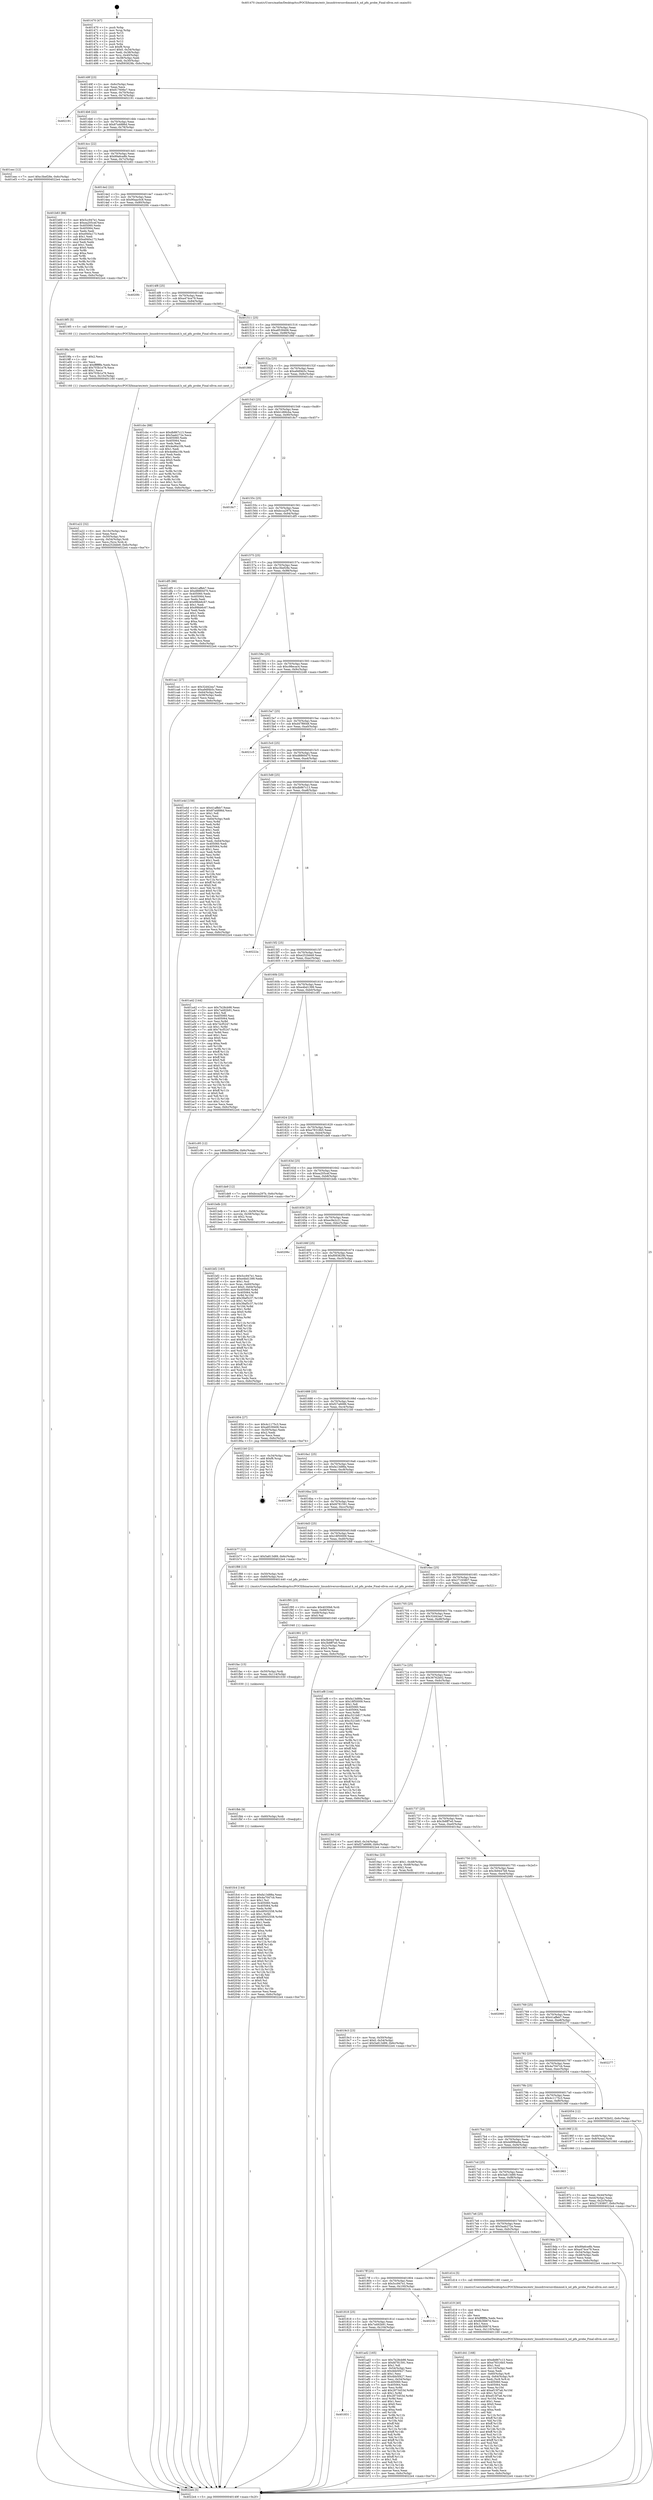 digraph "0x401470" {
  label = "0x401470 (/mnt/c/Users/mathe/Desktop/tcc/POCII/binaries/extr_linuxdriversnvdimmnd.h_nd_pfn_probe_Final-ollvm.out::main(0))"
  labelloc = "t"
  node[shape=record]

  Entry [label="",width=0.3,height=0.3,shape=circle,fillcolor=black,style=filled]
  "0x40149f" [label="{
     0x40149f [23]\l
     | [instrs]\l
     &nbsp;&nbsp;0x40149f \<+3\>: mov -0x6c(%rbp),%eax\l
     &nbsp;&nbsp;0x4014a2 \<+2\>: mov %eax,%ecx\l
     &nbsp;&nbsp;0x4014a4 \<+6\>: sub $0x817606e7,%ecx\l
     &nbsp;&nbsp;0x4014aa \<+3\>: mov %eax,-0x70(%rbp)\l
     &nbsp;&nbsp;0x4014ad \<+3\>: mov %ecx,-0x74(%rbp)\l
     &nbsp;&nbsp;0x4014b0 \<+6\>: je 0000000000402191 \<main+0xd21\>\l
  }"]
  "0x402191" [label="{
     0x402191\l
  }", style=dashed]
  "0x4014b6" [label="{
     0x4014b6 [22]\l
     | [instrs]\l
     &nbsp;&nbsp;0x4014b6 \<+5\>: jmp 00000000004014bb \<main+0x4b\>\l
     &nbsp;&nbsp;0x4014bb \<+3\>: mov -0x70(%rbp),%eax\l
     &nbsp;&nbsp;0x4014be \<+5\>: sub $0x87a4886d,%eax\l
     &nbsp;&nbsp;0x4014c3 \<+3\>: mov %eax,-0x78(%rbp)\l
     &nbsp;&nbsp;0x4014c6 \<+6\>: je 0000000000401eec \<main+0xa7c\>\l
  }"]
  Exit [label="",width=0.3,height=0.3,shape=circle,fillcolor=black,style=filled,peripheries=2]
  "0x401eec" [label="{
     0x401eec [12]\l
     | [instrs]\l
     &nbsp;&nbsp;0x401eec \<+7\>: movl $0xc3bef28e,-0x6c(%rbp)\l
     &nbsp;&nbsp;0x401ef3 \<+5\>: jmp 00000000004022e4 \<main+0xe74\>\l
  }"]
  "0x4014cc" [label="{
     0x4014cc [22]\l
     | [instrs]\l
     &nbsp;&nbsp;0x4014cc \<+5\>: jmp 00000000004014d1 \<main+0x61\>\l
     &nbsp;&nbsp;0x4014d1 \<+3\>: mov -0x70(%rbp),%eax\l
     &nbsp;&nbsp;0x4014d4 \<+5\>: sub $0x89a6ce8b,%eax\l
     &nbsp;&nbsp;0x4014d9 \<+3\>: mov %eax,-0x7c(%rbp)\l
     &nbsp;&nbsp;0x4014dc \<+6\>: je 0000000000401b83 \<main+0x713\>\l
  }"]
  "0x401fc4" [label="{
     0x401fc4 [144]\l
     | [instrs]\l
     &nbsp;&nbsp;0x401fc4 \<+5\>: mov $0xfa13d88a,%eax\l
     &nbsp;&nbsp;0x401fc9 \<+5\>: mov $0x4a7047cb,%esi\l
     &nbsp;&nbsp;0x401fce \<+2\>: mov $0x1,%cl\l
     &nbsp;&nbsp;0x401fd0 \<+7\>: mov 0x405060,%edx\l
     &nbsp;&nbsp;0x401fd7 \<+8\>: mov 0x405064,%r8d\l
     &nbsp;&nbsp;0x401fdf \<+3\>: mov %edx,%r9d\l
     &nbsp;&nbsp;0x401fe2 \<+7\>: sub $0x49502558,%r9d\l
     &nbsp;&nbsp;0x401fe9 \<+4\>: sub $0x1,%r9d\l
     &nbsp;&nbsp;0x401fed \<+7\>: add $0x49502558,%r9d\l
     &nbsp;&nbsp;0x401ff4 \<+4\>: imul %r9d,%edx\l
     &nbsp;&nbsp;0x401ff8 \<+3\>: and $0x1,%edx\l
     &nbsp;&nbsp;0x401ffb \<+3\>: cmp $0x0,%edx\l
     &nbsp;&nbsp;0x401ffe \<+4\>: sete %r10b\l
     &nbsp;&nbsp;0x402002 \<+4\>: cmp $0xa,%r8d\l
     &nbsp;&nbsp;0x402006 \<+4\>: setl %r11b\l
     &nbsp;&nbsp;0x40200a \<+3\>: mov %r10b,%bl\l
     &nbsp;&nbsp;0x40200d \<+3\>: xor $0xff,%bl\l
     &nbsp;&nbsp;0x402010 \<+3\>: mov %r11b,%r14b\l
     &nbsp;&nbsp;0x402013 \<+4\>: xor $0xff,%r14b\l
     &nbsp;&nbsp;0x402017 \<+3\>: xor $0x0,%cl\l
     &nbsp;&nbsp;0x40201a \<+3\>: mov %bl,%r15b\l
     &nbsp;&nbsp;0x40201d \<+4\>: and $0x0,%r15b\l
     &nbsp;&nbsp;0x402021 \<+3\>: and %cl,%r10b\l
     &nbsp;&nbsp;0x402024 \<+3\>: mov %r14b,%r12b\l
     &nbsp;&nbsp;0x402027 \<+4\>: and $0x0,%r12b\l
     &nbsp;&nbsp;0x40202b \<+3\>: and %cl,%r11b\l
     &nbsp;&nbsp;0x40202e \<+3\>: or %r10b,%r15b\l
     &nbsp;&nbsp;0x402031 \<+3\>: or %r11b,%r12b\l
     &nbsp;&nbsp;0x402034 \<+3\>: xor %r12b,%r15b\l
     &nbsp;&nbsp;0x402037 \<+3\>: or %r14b,%bl\l
     &nbsp;&nbsp;0x40203a \<+3\>: xor $0xff,%bl\l
     &nbsp;&nbsp;0x40203d \<+3\>: or $0x0,%cl\l
     &nbsp;&nbsp;0x402040 \<+2\>: and %cl,%bl\l
     &nbsp;&nbsp;0x402042 \<+3\>: or %bl,%r15b\l
     &nbsp;&nbsp;0x402045 \<+4\>: test $0x1,%r15b\l
     &nbsp;&nbsp;0x402049 \<+3\>: cmovne %esi,%eax\l
     &nbsp;&nbsp;0x40204c \<+3\>: mov %eax,-0x6c(%rbp)\l
     &nbsp;&nbsp;0x40204f \<+5\>: jmp 00000000004022e4 \<main+0xe74\>\l
  }"]
  "0x401b83" [label="{
     0x401b83 [88]\l
     | [instrs]\l
     &nbsp;&nbsp;0x401b83 \<+5\>: mov $0x5cc947e1,%eax\l
     &nbsp;&nbsp;0x401b88 \<+5\>: mov $0xea205cef,%ecx\l
     &nbsp;&nbsp;0x401b8d \<+7\>: mov 0x405060,%edx\l
     &nbsp;&nbsp;0x401b94 \<+7\>: mov 0x405064,%esi\l
     &nbsp;&nbsp;0x401b9b \<+2\>: mov %edx,%edi\l
     &nbsp;&nbsp;0x401b9d \<+6\>: sub $0xe940a173,%edi\l
     &nbsp;&nbsp;0x401ba3 \<+3\>: sub $0x1,%edi\l
     &nbsp;&nbsp;0x401ba6 \<+6\>: add $0xe940a173,%edi\l
     &nbsp;&nbsp;0x401bac \<+3\>: imul %edi,%edx\l
     &nbsp;&nbsp;0x401baf \<+3\>: and $0x1,%edx\l
     &nbsp;&nbsp;0x401bb2 \<+3\>: cmp $0x0,%edx\l
     &nbsp;&nbsp;0x401bb5 \<+4\>: sete %r8b\l
     &nbsp;&nbsp;0x401bb9 \<+3\>: cmp $0xa,%esi\l
     &nbsp;&nbsp;0x401bbc \<+4\>: setl %r9b\l
     &nbsp;&nbsp;0x401bc0 \<+3\>: mov %r8b,%r10b\l
     &nbsp;&nbsp;0x401bc3 \<+3\>: and %r9b,%r10b\l
     &nbsp;&nbsp;0x401bc6 \<+3\>: xor %r9b,%r8b\l
     &nbsp;&nbsp;0x401bc9 \<+3\>: or %r8b,%r10b\l
     &nbsp;&nbsp;0x401bcc \<+4\>: test $0x1,%r10b\l
     &nbsp;&nbsp;0x401bd0 \<+3\>: cmovne %ecx,%eax\l
     &nbsp;&nbsp;0x401bd3 \<+3\>: mov %eax,-0x6c(%rbp)\l
     &nbsp;&nbsp;0x401bd6 \<+5\>: jmp 00000000004022e4 \<main+0xe74\>\l
  }"]
  "0x4014e2" [label="{
     0x4014e2 [22]\l
     | [instrs]\l
     &nbsp;&nbsp;0x4014e2 \<+5\>: jmp 00000000004014e7 \<main+0x77\>\l
     &nbsp;&nbsp;0x4014e7 \<+3\>: mov -0x70(%rbp),%eax\l
     &nbsp;&nbsp;0x4014ea \<+5\>: sub $0x90aac0c8,%eax\l
     &nbsp;&nbsp;0x4014ef \<+3\>: mov %eax,-0x80(%rbp)\l
     &nbsp;&nbsp;0x4014f2 \<+6\>: je 00000000004020fc \<main+0xc8c\>\l
  }"]
  "0x401fbb" [label="{
     0x401fbb [9]\l
     | [instrs]\l
     &nbsp;&nbsp;0x401fbb \<+4\>: mov -0x60(%rbp),%rdi\l
     &nbsp;&nbsp;0x401fbf \<+5\>: call 0000000000401030 \<free@plt\>\l
     | [calls]\l
     &nbsp;&nbsp;0x401030 \{1\} (unknown)\l
  }"]
  "0x4020fc" [label="{
     0x4020fc\l
  }", style=dashed]
  "0x4014f8" [label="{
     0x4014f8 [25]\l
     | [instrs]\l
     &nbsp;&nbsp;0x4014f8 \<+5\>: jmp 00000000004014fd \<main+0x8d\>\l
     &nbsp;&nbsp;0x4014fd \<+3\>: mov -0x70(%rbp),%eax\l
     &nbsp;&nbsp;0x401500 \<+5\>: sub $0xa474ce79,%eax\l
     &nbsp;&nbsp;0x401505 \<+6\>: mov %eax,-0x84(%rbp)\l
     &nbsp;&nbsp;0x40150b \<+6\>: je 00000000004019f5 \<main+0x585\>\l
  }"]
  "0x401fac" [label="{
     0x401fac [15]\l
     | [instrs]\l
     &nbsp;&nbsp;0x401fac \<+4\>: mov -0x50(%rbp),%rdi\l
     &nbsp;&nbsp;0x401fb0 \<+6\>: mov %eax,-0x114(%rbp)\l
     &nbsp;&nbsp;0x401fb6 \<+5\>: call 0000000000401030 \<free@plt\>\l
     | [calls]\l
     &nbsp;&nbsp;0x401030 \{1\} (unknown)\l
  }"]
  "0x4019f5" [label="{
     0x4019f5 [5]\l
     | [instrs]\l
     &nbsp;&nbsp;0x4019f5 \<+5\>: call 0000000000401160 \<next_i\>\l
     | [calls]\l
     &nbsp;&nbsp;0x401160 \{1\} (/mnt/c/Users/mathe/Desktop/tcc/POCII/binaries/extr_linuxdriversnvdimmnd.h_nd_pfn_probe_Final-ollvm.out::next_i)\l
  }"]
  "0x401511" [label="{
     0x401511 [25]\l
     | [instrs]\l
     &nbsp;&nbsp;0x401511 \<+5\>: jmp 0000000000401516 \<main+0xa6\>\l
     &nbsp;&nbsp;0x401516 \<+3\>: mov -0x70(%rbp),%eax\l
     &nbsp;&nbsp;0x401519 \<+5\>: sub $0xa8539406,%eax\l
     &nbsp;&nbsp;0x40151e \<+6\>: mov %eax,-0x88(%rbp)\l
     &nbsp;&nbsp;0x401524 \<+6\>: je 000000000040186f \<main+0x3ff\>\l
  }"]
  "0x401f95" [label="{
     0x401f95 [23]\l
     | [instrs]\l
     &nbsp;&nbsp;0x401f95 \<+10\>: movabs $0x4030b6,%rdi\l
     &nbsp;&nbsp;0x401f9f \<+3\>: mov %eax,-0x68(%rbp)\l
     &nbsp;&nbsp;0x401fa2 \<+3\>: mov -0x68(%rbp),%esi\l
     &nbsp;&nbsp;0x401fa5 \<+2\>: mov $0x0,%al\l
     &nbsp;&nbsp;0x401fa7 \<+5\>: call 0000000000401040 \<printf@plt\>\l
     | [calls]\l
     &nbsp;&nbsp;0x401040 \{1\} (unknown)\l
  }"]
  "0x40186f" [label="{
     0x40186f\l
  }", style=dashed]
  "0x40152a" [label="{
     0x40152a [25]\l
     | [instrs]\l
     &nbsp;&nbsp;0x40152a \<+5\>: jmp 000000000040152f \<main+0xbf\>\l
     &nbsp;&nbsp;0x40152f \<+3\>: mov -0x70(%rbp),%eax\l
     &nbsp;&nbsp;0x401532 \<+5\>: sub $0xa9df4b5c,%eax\l
     &nbsp;&nbsp;0x401537 \<+6\>: mov %eax,-0x8c(%rbp)\l
     &nbsp;&nbsp;0x40153d \<+6\>: je 0000000000401cbc \<main+0x84c\>\l
  }"]
  "0x401d41" [label="{
     0x401d41 [168]\l
     | [instrs]\l
     &nbsp;&nbsp;0x401d41 \<+5\>: mov $0xdb867c13,%ecx\l
     &nbsp;&nbsp;0x401d46 \<+5\>: mov $0xe78316b5,%edx\l
     &nbsp;&nbsp;0x401d4b \<+3\>: mov $0x1,%sil\l
     &nbsp;&nbsp;0x401d4e \<+6\>: mov -0x110(%rbp),%edi\l
     &nbsp;&nbsp;0x401d54 \<+3\>: imul %eax,%edi\l
     &nbsp;&nbsp;0x401d57 \<+4\>: mov -0x60(%rbp),%r8\l
     &nbsp;&nbsp;0x401d5b \<+4\>: movslq -0x64(%rbp),%r9\l
     &nbsp;&nbsp;0x401d5f \<+4\>: mov %edi,(%r8,%r9,4)\l
     &nbsp;&nbsp;0x401d63 \<+7\>: mov 0x405060,%eax\l
     &nbsp;&nbsp;0x401d6a \<+7\>: mov 0x405064,%edi\l
     &nbsp;&nbsp;0x401d71 \<+3\>: mov %eax,%r10d\l
     &nbsp;&nbsp;0x401d74 \<+7\>: add $0xef15f7a6,%r10d\l
     &nbsp;&nbsp;0x401d7b \<+4\>: sub $0x1,%r10d\l
     &nbsp;&nbsp;0x401d7f \<+7\>: sub $0xef15f7a6,%r10d\l
     &nbsp;&nbsp;0x401d86 \<+4\>: imul %r10d,%eax\l
     &nbsp;&nbsp;0x401d8a \<+3\>: and $0x1,%eax\l
     &nbsp;&nbsp;0x401d8d \<+3\>: cmp $0x0,%eax\l
     &nbsp;&nbsp;0x401d90 \<+4\>: sete %r11b\l
     &nbsp;&nbsp;0x401d94 \<+3\>: cmp $0xa,%edi\l
     &nbsp;&nbsp;0x401d97 \<+3\>: setl %bl\l
     &nbsp;&nbsp;0x401d9a \<+3\>: mov %r11b,%r14b\l
     &nbsp;&nbsp;0x401d9d \<+4\>: xor $0xff,%r14b\l
     &nbsp;&nbsp;0x401da1 \<+3\>: mov %bl,%r15b\l
     &nbsp;&nbsp;0x401da4 \<+4\>: xor $0xff,%r15b\l
     &nbsp;&nbsp;0x401da8 \<+4\>: xor $0x1,%sil\l
     &nbsp;&nbsp;0x401dac \<+3\>: mov %r14b,%r12b\l
     &nbsp;&nbsp;0x401daf \<+4\>: and $0xff,%r12b\l
     &nbsp;&nbsp;0x401db3 \<+3\>: and %sil,%r11b\l
     &nbsp;&nbsp;0x401db6 \<+3\>: mov %r15b,%r13b\l
     &nbsp;&nbsp;0x401db9 \<+4\>: and $0xff,%r13b\l
     &nbsp;&nbsp;0x401dbd \<+3\>: and %sil,%bl\l
     &nbsp;&nbsp;0x401dc0 \<+3\>: or %r11b,%r12b\l
     &nbsp;&nbsp;0x401dc3 \<+3\>: or %bl,%r13b\l
     &nbsp;&nbsp;0x401dc6 \<+3\>: xor %r13b,%r12b\l
     &nbsp;&nbsp;0x401dc9 \<+3\>: or %r15b,%r14b\l
     &nbsp;&nbsp;0x401dcc \<+4\>: xor $0xff,%r14b\l
     &nbsp;&nbsp;0x401dd0 \<+4\>: or $0x1,%sil\l
     &nbsp;&nbsp;0x401dd4 \<+3\>: and %sil,%r14b\l
     &nbsp;&nbsp;0x401dd7 \<+3\>: or %r14b,%r12b\l
     &nbsp;&nbsp;0x401dda \<+4\>: test $0x1,%r12b\l
     &nbsp;&nbsp;0x401dde \<+3\>: cmovne %edx,%ecx\l
     &nbsp;&nbsp;0x401de1 \<+3\>: mov %ecx,-0x6c(%rbp)\l
     &nbsp;&nbsp;0x401de4 \<+5\>: jmp 00000000004022e4 \<main+0xe74\>\l
  }"]
  "0x401cbc" [label="{
     0x401cbc [88]\l
     | [instrs]\l
     &nbsp;&nbsp;0x401cbc \<+5\>: mov $0xdb867c13,%eax\l
     &nbsp;&nbsp;0x401cc1 \<+5\>: mov $0x5aab272e,%ecx\l
     &nbsp;&nbsp;0x401cc6 \<+7\>: mov 0x405060,%edx\l
     &nbsp;&nbsp;0x401ccd \<+7\>: mov 0x405064,%esi\l
     &nbsp;&nbsp;0x401cd4 \<+2\>: mov %edx,%edi\l
     &nbsp;&nbsp;0x401cd6 \<+6\>: add $0x4ed6a10b,%edi\l
     &nbsp;&nbsp;0x401cdc \<+3\>: sub $0x1,%edi\l
     &nbsp;&nbsp;0x401cdf \<+6\>: sub $0x4ed6a10b,%edi\l
     &nbsp;&nbsp;0x401ce5 \<+3\>: imul %edi,%edx\l
     &nbsp;&nbsp;0x401ce8 \<+3\>: and $0x1,%edx\l
     &nbsp;&nbsp;0x401ceb \<+3\>: cmp $0x0,%edx\l
     &nbsp;&nbsp;0x401cee \<+4\>: sete %r8b\l
     &nbsp;&nbsp;0x401cf2 \<+3\>: cmp $0xa,%esi\l
     &nbsp;&nbsp;0x401cf5 \<+4\>: setl %r9b\l
     &nbsp;&nbsp;0x401cf9 \<+3\>: mov %r8b,%r10b\l
     &nbsp;&nbsp;0x401cfc \<+3\>: and %r9b,%r10b\l
     &nbsp;&nbsp;0x401cff \<+3\>: xor %r9b,%r8b\l
     &nbsp;&nbsp;0x401d02 \<+3\>: or %r8b,%r10b\l
     &nbsp;&nbsp;0x401d05 \<+4\>: test $0x1,%r10b\l
     &nbsp;&nbsp;0x401d09 \<+3\>: cmovne %ecx,%eax\l
     &nbsp;&nbsp;0x401d0c \<+3\>: mov %eax,-0x6c(%rbp)\l
     &nbsp;&nbsp;0x401d0f \<+5\>: jmp 00000000004022e4 \<main+0xe74\>\l
  }"]
  "0x401543" [label="{
     0x401543 [25]\l
     | [instrs]\l
     &nbsp;&nbsp;0x401543 \<+5\>: jmp 0000000000401548 \<main+0xd8\>\l
     &nbsp;&nbsp;0x401548 \<+3\>: mov -0x70(%rbp),%eax\l
     &nbsp;&nbsp;0x40154b \<+5\>: sub $0xb1d66cba,%eax\l
     &nbsp;&nbsp;0x401550 \<+6\>: mov %eax,-0x90(%rbp)\l
     &nbsp;&nbsp;0x401556 \<+6\>: je 00000000004018c7 \<main+0x457\>\l
  }"]
  "0x401d19" [label="{
     0x401d19 [40]\l
     | [instrs]\l
     &nbsp;&nbsp;0x401d19 \<+5\>: mov $0x2,%ecx\l
     &nbsp;&nbsp;0x401d1e \<+1\>: cltd\l
     &nbsp;&nbsp;0x401d1f \<+2\>: idiv %ecx\l
     &nbsp;&nbsp;0x401d21 \<+6\>: imul $0xfffffffe,%edx,%ecx\l
     &nbsp;&nbsp;0x401d27 \<+6\>: sub $0x8b3fd67d,%ecx\l
     &nbsp;&nbsp;0x401d2d \<+3\>: add $0x1,%ecx\l
     &nbsp;&nbsp;0x401d30 \<+6\>: add $0x8b3fd67d,%ecx\l
     &nbsp;&nbsp;0x401d36 \<+6\>: mov %ecx,-0x110(%rbp)\l
     &nbsp;&nbsp;0x401d3c \<+5\>: call 0000000000401160 \<next_i\>\l
     | [calls]\l
     &nbsp;&nbsp;0x401160 \{1\} (/mnt/c/Users/mathe/Desktop/tcc/POCII/binaries/extr_linuxdriversnvdimmnd.h_nd_pfn_probe_Final-ollvm.out::next_i)\l
  }"]
  "0x4018c7" [label="{
     0x4018c7\l
  }", style=dashed]
  "0x40155c" [label="{
     0x40155c [25]\l
     | [instrs]\l
     &nbsp;&nbsp;0x40155c \<+5\>: jmp 0000000000401561 \<main+0xf1\>\l
     &nbsp;&nbsp;0x401561 \<+3\>: mov -0x70(%rbp),%eax\l
     &nbsp;&nbsp;0x401564 \<+5\>: sub $0xbcca297b,%eax\l
     &nbsp;&nbsp;0x401569 \<+6\>: mov %eax,-0x94(%rbp)\l
     &nbsp;&nbsp;0x40156f \<+6\>: je 0000000000401df5 \<main+0x985\>\l
  }"]
  "0x401bf2" [label="{
     0x401bf2 [163]\l
     | [instrs]\l
     &nbsp;&nbsp;0x401bf2 \<+5\>: mov $0x5cc947e1,%ecx\l
     &nbsp;&nbsp;0x401bf7 \<+5\>: mov $0xe4bd1399,%edx\l
     &nbsp;&nbsp;0x401bfc \<+3\>: mov $0x1,%sil\l
     &nbsp;&nbsp;0x401bff \<+4\>: mov %rax,-0x60(%rbp)\l
     &nbsp;&nbsp;0x401c03 \<+7\>: movl $0x0,-0x64(%rbp)\l
     &nbsp;&nbsp;0x401c0a \<+8\>: mov 0x405060,%r8d\l
     &nbsp;&nbsp;0x401c12 \<+8\>: mov 0x405064,%r9d\l
     &nbsp;&nbsp;0x401c1a \<+3\>: mov %r8d,%r10d\l
     &nbsp;&nbsp;0x401c1d \<+7\>: add $0x39af5c37,%r10d\l
     &nbsp;&nbsp;0x401c24 \<+4\>: sub $0x1,%r10d\l
     &nbsp;&nbsp;0x401c28 \<+7\>: sub $0x39af5c37,%r10d\l
     &nbsp;&nbsp;0x401c2f \<+4\>: imul %r10d,%r8d\l
     &nbsp;&nbsp;0x401c33 \<+4\>: and $0x1,%r8d\l
     &nbsp;&nbsp;0x401c37 \<+4\>: cmp $0x0,%r8d\l
     &nbsp;&nbsp;0x401c3b \<+4\>: sete %r11b\l
     &nbsp;&nbsp;0x401c3f \<+4\>: cmp $0xa,%r9d\l
     &nbsp;&nbsp;0x401c43 \<+3\>: setl %bl\l
     &nbsp;&nbsp;0x401c46 \<+3\>: mov %r11b,%r14b\l
     &nbsp;&nbsp;0x401c49 \<+4\>: xor $0xff,%r14b\l
     &nbsp;&nbsp;0x401c4d \<+3\>: mov %bl,%r15b\l
     &nbsp;&nbsp;0x401c50 \<+4\>: xor $0xff,%r15b\l
     &nbsp;&nbsp;0x401c54 \<+4\>: xor $0x1,%sil\l
     &nbsp;&nbsp;0x401c58 \<+3\>: mov %r14b,%r12b\l
     &nbsp;&nbsp;0x401c5b \<+4\>: and $0xff,%r12b\l
     &nbsp;&nbsp;0x401c5f \<+3\>: and %sil,%r11b\l
     &nbsp;&nbsp;0x401c62 \<+3\>: mov %r15b,%r13b\l
     &nbsp;&nbsp;0x401c65 \<+4\>: and $0xff,%r13b\l
     &nbsp;&nbsp;0x401c69 \<+3\>: and %sil,%bl\l
     &nbsp;&nbsp;0x401c6c \<+3\>: or %r11b,%r12b\l
     &nbsp;&nbsp;0x401c6f \<+3\>: or %bl,%r13b\l
     &nbsp;&nbsp;0x401c72 \<+3\>: xor %r13b,%r12b\l
     &nbsp;&nbsp;0x401c75 \<+3\>: or %r15b,%r14b\l
     &nbsp;&nbsp;0x401c78 \<+4\>: xor $0xff,%r14b\l
     &nbsp;&nbsp;0x401c7c \<+4\>: or $0x1,%sil\l
     &nbsp;&nbsp;0x401c80 \<+3\>: and %sil,%r14b\l
     &nbsp;&nbsp;0x401c83 \<+3\>: or %r14b,%r12b\l
     &nbsp;&nbsp;0x401c86 \<+4\>: test $0x1,%r12b\l
     &nbsp;&nbsp;0x401c8a \<+3\>: cmovne %edx,%ecx\l
     &nbsp;&nbsp;0x401c8d \<+3\>: mov %ecx,-0x6c(%rbp)\l
     &nbsp;&nbsp;0x401c90 \<+5\>: jmp 00000000004022e4 \<main+0xe74\>\l
  }"]
  "0x401df5" [label="{
     0x401df5 [88]\l
     | [instrs]\l
     &nbsp;&nbsp;0x401df5 \<+5\>: mov $0x41affeb7,%eax\l
     &nbsp;&nbsp;0x401dfa \<+5\>: mov $0xd8860d70,%ecx\l
     &nbsp;&nbsp;0x401dff \<+7\>: mov 0x405060,%edx\l
     &nbsp;&nbsp;0x401e06 \<+7\>: mov 0x405064,%esi\l
     &nbsp;&nbsp;0x401e0d \<+2\>: mov %edx,%edi\l
     &nbsp;&nbsp;0x401e0f \<+6\>: add $0x99bb6c67,%edi\l
     &nbsp;&nbsp;0x401e15 \<+3\>: sub $0x1,%edi\l
     &nbsp;&nbsp;0x401e18 \<+6\>: sub $0x99bb6c67,%edi\l
     &nbsp;&nbsp;0x401e1e \<+3\>: imul %edi,%edx\l
     &nbsp;&nbsp;0x401e21 \<+3\>: and $0x1,%edx\l
     &nbsp;&nbsp;0x401e24 \<+3\>: cmp $0x0,%edx\l
     &nbsp;&nbsp;0x401e27 \<+4\>: sete %r8b\l
     &nbsp;&nbsp;0x401e2b \<+3\>: cmp $0xa,%esi\l
     &nbsp;&nbsp;0x401e2e \<+4\>: setl %r9b\l
     &nbsp;&nbsp;0x401e32 \<+3\>: mov %r8b,%r10b\l
     &nbsp;&nbsp;0x401e35 \<+3\>: and %r9b,%r10b\l
     &nbsp;&nbsp;0x401e38 \<+3\>: xor %r9b,%r8b\l
     &nbsp;&nbsp;0x401e3b \<+3\>: or %r8b,%r10b\l
     &nbsp;&nbsp;0x401e3e \<+4\>: test $0x1,%r10b\l
     &nbsp;&nbsp;0x401e42 \<+3\>: cmovne %ecx,%eax\l
     &nbsp;&nbsp;0x401e45 \<+3\>: mov %eax,-0x6c(%rbp)\l
     &nbsp;&nbsp;0x401e48 \<+5\>: jmp 00000000004022e4 \<main+0xe74\>\l
  }"]
  "0x401575" [label="{
     0x401575 [25]\l
     | [instrs]\l
     &nbsp;&nbsp;0x401575 \<+5\>: jmp 000000000040157a \<main+0x10a\>\l
     &nbsp;&nbsp;0x40157a \<+3\>: mov -0x70(%rbp),%eax\l
     &nbsp;&nbsp;0x40157d \<+5\>: sub $0xc3bef28e,%eax\l
     &nbsp;&nbsp;0x401582 \<+6\>: mov %eax,-0x98(%rbp)\l
     &nbsp;&nbsp;0x401588 \<+6\>: je 0000000000401ca1 \<main+0x831\>\l
  }"]
  "0x401831" [label="{
     0x401831\l
  }", style=dashed]
  "0x401ca1" [label="{
     0x401ca1 [27]\l
     | [instrs]\l
     &nbsp;&nbsp;0x401ca1 \<+5\>: mov $0x32d42ea7,%eax\l
     &nbsp;&nbsp;0x401ca6 \<+5\>: mov $0xa9df4b5c,%ecx\l
     &nbsp;&nbsp;0x401cab \<+3\>: mov -0x64(%rbp),%edx\l
     &nbsp;&nbsp;0x401cae \<+3\>: cmp -0x58(%rbp),%edx\l
     &nbsp;&nbsp;0x401cb1 \<+3\>: cmovl %ecx,%eax\l
     &nbsp;&nbsp;0x401cb4 \<+3\>: mov %eax,-0x6c(%rbp)\l
     &nbsp;&nbsp;0x401cb7 \<+5\>: jmp 00000000004022e4 \<main+0xe74\>\l
  }"]
  "0x40158e" [label="{
     0x40158e [25]\l
     | [instrs]\l
     &nbsp;&nbsp;0x40158e \<+5\>: jmp 0000000000401593 \<main+0x123\>\l
     &nbsp;&nbsp;0x401593 \<+3\>: mov -0x70(%rbp),%eax\l
     &nbsp;&nbsp;0x401596 \<+5\>: sub $0xc98ecac4,%eax\l
     &nbsp;&nbsp;0x40159b \<+6\>: mov %eax,-0x9c(%rbp)\l
     &nbsp;&nbsp;0x4015a1 \<+6\>: je 00000000004022d8 \<main+0xe68\>\l
  }"]
  "0x401ad2" [label="{
     0x401ad2 [165]\l
     | [instrs]\l
     &nbsp;&nbsp;0x401ad2 \<+5\>: mov $0x7b28cb98,%eax\l
     &nbsp;&nbsp;0x401ad7 \<+5\>: mov $0xfd781591,%ecx\l
     &nbsp;&nbsp;0x401adc \<+2\>: mov $0x1,%dl\l
     &nbsp;&nbsp;0x401ade \<+3\>: mov -0x54(%rbp),%esi\l
     &nbsp;&nbsp;0x401ae1 \<+6\>: sub $0x4bb5f427,%esi\l
     &nbsp;&nbsp;0x401ae7 \<+3\>: add $0x1,%esi\l
     &nbsp;&nbsp;0x401aea \<+6\>: add $0x4bb5f427,%esi\l
     &nbsp;&nbsp;0x401af0 \<+3\>: mov %esi,-0x54(%rbp)\l
     &nbsp;&nbsp;0x401af3 \<+7\>: mov 0x405060,%esi\l
     &nbsp;&nbsp;0x401afa \<+7\>: mov 0x405064,%edi\l
     &nbsp;&nbsp;0x401b01 \<+3\>: mov %esi,%r8d\l
     &nbsp;&nbsp;0x401b04 \<+7\>: add $0x2873453d,%r8d\l
     &nbsp;&nbsp;0x401b0b \<+4\>: sub $0x1,%r8d\l
     &nbsp;&nbsp;0x401b0f \<+7\>: sub $0x2873453d,%r8d\l
     &nbsp;&nbsp;0x401b16 \<+4\>: imul %r8d,%esi\l
     &nbsp;&nbsp;0x401b1a \<+3\>: and $0x1,%esi\l
     &nbsp;&nbsp;0x401b1d \<+3\>: cmp $0x0,%esi\l
     &nbsp;&nbsp;0x401b20 \<+4\>: sete %r9b\l
     &nbsp;&nbsp;0x401b24 \<+3\>: cmp $0xa,%edi\l
     &nbsp;&nbsp;0x401b27 \<+4\>: setl %r10b\l
     &nbsp;&nbsp;0x401b2b \<+3\>: mov %r9b,%r11b\l
     &nbsp;&nbsp;0x401b2e \<+4\>: xor $0xff,%r11b\l
     &nbsp;&nbsp;0x401b32 \<+3\>: mov %r10b,%bl\l
     &nbsp;&nbsp;0x401b35 \<+3\>: xor $0xff,%bl\l
     &nbsp;&nbsp;0x401b38 \<+3\>: xor $0x1,%dl\l
     &nbsp;&nbsp;0x401b3b \<+3\>: mov %r11b,%r14b\l
     &nbsp;&nbsp;0x401b3e \<+4\>: and $0xff,%r14b\l
     &nbsp;&nbsp;0x401b42 \<+3\>: and %dl,%r9b\l
     &nbsp;&nbsp;0x401b45 \<+3\>: mov %bl,%r15b\l
     &nbsp;&nbsp;0x401b48 \<+4\>: and $0xff,%r15b\l
     &nbsp;&nbsp;0x401b4c \<+3\>: and %dl,%r10b\l
     &nbsp;&nbsp;0x401b4f \<+3\>: or %r9b,%r14b\l
     &nbsp;&nbsp;0x401b52 \<+3\>: or %r10b,%r15b\l
     &nbsp;&nbsp;0x401b55 \<+3\>: xor %r15b,%r14b\l
     &nbsp;&nbsp;0x401b58 \<+3\>: or %bl,%r11b\l
     &nbsp;&nbsp;0x401b5b \<+4\>: xor $0xff,%r11b\l
     &nbsp;&nbsp;0x401b5f \<+3\>: or $0x1,%dl\l
     &nbsp;&nbsp;0x401b62 \<+3\>: and %dl,%r11b\l
     &nbsp;&nbsp;0x401b65 \<+3\>: or %r11b,%r14b\l
     &nbsp;&nbsp;0x401b68 \<+4\>: test $0x1,%r14b\l
     &nbsp;&nbsp;0x401b6c \<+3\>: cmovne %ecx,%eax\l
     &nbsp;&nbsp;0x401b6f \<+3\>: mov %eax,-0x6c(%rbp)\l
     &nbsp;&nbsp;0x401b72 \<+5\>: jmp 00000000004022e4 \<main+0xe74\>\l
  }"]
  "0x4022d8" [label="{
     0x4022d8\l
  }", style=dashed]
  "0x4015a7" [label="{
     0x4015a7 [25]\l
     | [instrs]\l
     &nbsp;&nbsp;0x4015a7 \<+5\>: jmp 00000000004015ac \<main+0x13c\>\l
     &nbsp;&nbsp;0x4015ac \<+3\>: mov -0x70(%rbp),%eax\l
     &nbsp;&nbsp;0x4015af \<+5\>: sub $0xd47f6648,%eax\l
     &nbsp;&nbsp;0x4015b4 \<+6\>: mov %eax,-0xa0(%rbp)\l
     &nbsp;&nbsp;0x4015ba \<+6\>: je 00000000004021c5 \<main+0xd55\>\l
  }"]
  "0x401818" [label="{
     0x401818 [25]\l
     | [instrs]\l
     &nbsp;&nbsp;0x401818 \<+5\>: jmp 000000000040181d \<main+0x3ad\>\l
     &nbsp;&nbsp;0x40181d \<+3\>: mov -0x70(%rbp),%eax\l
     &nbsp;&nbsp;0x401820 \<+5\>: sub $0x7a492b91,%eax\l
     &nbsp;&nbsp;0x401825 \<+6\>: mov %eax,-0x104(%rbp)\l
     &nbsp;&nbsp;0x40182b \<+6\>: je 0000000000401ad2 \<main+0x662\>\l
  }"]
  "0x4021c5" [label="{
     0x4021c5\l
  }", style=dashed]
  "0x4015c0" [label="{
     0x4015c0 [25]\l
     | [instrs]\l
     &nbsp;&nbsp;0x4015c0 \<+5\>: jmp 00000000004015c5 \<main+0x155\>\l
     &nbsp;&nbsp;0x4015c5 \<+3\>: mov -0x70(%rbp),%eax\l
     &nbsp;&nbsp;0x4015c8 \<+5\>: sub $0xd8860d70,%eax\l
     &nbsp;&nbsp;0x4015cd \<+6\>: mov %eax,-0xa4(%rbp)\l
     &nbsp;&nbsp;0x4015d3 \<+6\>: je 0000000000401e4d \<main+0x9dd\>\l
  }"]
  "0x4021fc" [label="{
     0x4021fc\l
  }", style=dashed]
  "0x401e4d" [label="{
     0x401e4d [159]\l
     | [instrs]\l
     &nbsp;&nbsp;0x401e4d \<+5\>: mov $0x41affeb7,%eax\l
     &nbsp;&nbsp;0x401e52 \<+5\>: mov $0x87a4886d,%ecx\l
     &nbsp;&nbsp;0x401e57 \<+2\>: mov $0x1,%dl\l
     &nbsp;&nbsp;0x401e59 \<+2\>: xor %esi,%esi\l
     &nbsp;&nbsp;0x401e5b \<+3\>: mov -0x64(%rbp),%edi\l
     &nbsp;&nbsp;0x401e5e \<+3\>: mov %esi,%r8d\l
     &nbsp;&nbsp;0x401e61 \<+3\>: sub %edi,%r8d\l
     &nbsp;&nbsp;0x401e64 \<+2\>: mov %esi,%edi\l
     &nbsp;&nbsp;0x401e66 \<+3\>: sub $0x1,%edi\l
     &nbsp;&nbsp;0x401e69 \<+3\>: add %edi,%r8d\l
     &nbsp;&nbsp;0x401e6c \<+2\>: mov %esi,%edi\l
     &nbsp;&nbsp;0x401e6e \<+3\>: sub %r8d,%edi\l
     &nbsp;&nbsp;0x401e71 \<+3\>: mov %edi,-0x64(%rbp)\l
     &nbsp;&nbsp;0x401e74 \<+7\>: mov 0x405060,%edi\l
     &nbsp;&nbsp;0x401e7b \<+8\>: mov 0x405064,%r8d\l
     &nbsp;&nbsp;0x401e83 \<+3\>: sub $0x1,%esi\l
     &nbsp;&nbsp;0x401e86 \<+3\>: mov %edi,%r9d\l
     &nbsp;&nbsp;0x401e89 \<+3\>: add %esi,%r9d\l
     &nbsp;&nbsp;0x401e8c \<+4\>: imul %r9d,%edi\l
     &nbsp;&nbsp;0x401e90 \<+3\>: and $0x1,%edi\l
     &nbsp;&nbsp;0x401e93 \<+3\>: cmp $0x0,%edi\l
     &nbsp;&nbsp;0x401e96 \<+4\>: sete %r10b\l
     &nbsp;&nbsp;0x401e9a \<+4\>: cmp $0xa,%r8d\l
     &nbsp;&nbsp;0x401e9e \<+4\>: setl %r11b\l
     &nbsp;&nbsp;0x401ea2 \<+3\>: mov %r10b,%bl\l
     &nbsp;&nbsp;0x401ea5 \<+3\>: xor $0xff,%bl\l
     &nbsp;&nbsp;0x401ea8 \<+3\>: mov %r11b,%r14b\l
     &nbsp;&nbsp;0x401eab \<+4\>: xor $0xff,%r14b\l
     &nbsp;&nbsp;0x401eaf \<+3\>: xor $0x0,%dl\l
     &nbsp;&nbsp;0x401eb2 \<+3\>: mov %bl,%r15b\l
     &nbsp;&nbsp;0x401eb5 \<+4\>: and $0x0,%r15b\l
     &nbsp;&nbsp;0x401eb9 \<+3\>: and %dl,%r10b\l
     &nbsp;&nbsp;0x401ebc \<+3\>: mov %r14b,%r12b\l
     &nbsp;&nbsp;0x401ebf \<+4\>: and $0x0,%r12b\l
     &nbsp;&nbsp;0x401ec3 \<+3\>: and %dl,%r11b\l
     &nbsp;&nbsp;0x401ec6 \<+3\>: or %r10b,%r15b\l
     &nbsp;&nbsp;0x401ec9 \<+3\>: or %r11b,%r12b\l
     &nbsp;&nbsp;0x401ecc \<+3\>: xor %r12b,%r15b\l
     &nbsp;&nbsp;0x401ecf \<+3\>: or %r14b,%bl\l
     &nbsp;&nbsp;0x401ed2 \<+3\>: xor $0xff,%bl\l
     &nbsp;&nbsp;0x401ed5 \<+3\>: or $0x0,%dl\l
     &nbsp;&nbsp;0x401ed8 \<+2\>: and %dl,%bl\l
     &nbsp;&nbsp;0x401eda \<+3\>: or %bl,%r15b\l
     &nbsp;&nbsp;0x401edd \<+4\>: test $0x1,%r15b\l
     &nbsp;&nbsp;0x401ee1 \<+3\>: cmovne %ecx,%eax\l
     &nbsp;&nbsp;0x401ee4 \<+3\>: mov %eax,-0x6c(%rbp)\l
     &nbsp;&nbsp;0x401ee7 \<+5\>: jmp 00000000004022e4 \<main+0xe74\>\l
  }"]
  "0x4015d9" [label="{
     0x4015d9 [25]\l
     | [instrs]\l
     &nbsp;&nbsp;0x4015d9 \<+5\>: jmp 00000000004015de \<main+0x16e\>\l
     &nbsp;&nbsp;0x4015de \<+3\>: mov -0x70(%rbp),%eax\l
     &nbsp;&nbsp;0x4015e1 \<+5\>: sub $0xdb867c13,%eax\l
     &nbsp;&nbsp;0x4015e6 \<+6\>: mov %eax,-0xa8(%rbp)\l
     &nbsp;&nbsp;0x4015ec \<+6\>: je 000000000040222a \<main+0xdba\>\l
  }"]
  "0x4017ff" [label="{
     0x4017ff [25]\l
     | [instrs]\l
     &nbsp;&nbsp;0x4017ff \<+5\>: jmp 0000000000401804 \<main+0x394\>\l
     &nbsp;&nbsp;0x401804 \<+3\>: mov -0x70(%rbp),%eax\l
     &nbsp;&nbsp;0x401807 \<+5\>: sub $0x5cc947e1,%eax\l
     &nbsp;&nbsp;0x40180c \<+6\>: mov %eax,-0x100(%rbp)\l
     &nbsp;&nbsp;0x401812 \<+6\>: je 00000000004021fc \<main+0xd8c\>\l
  }"]
  "0x40222a" [label="{
     0x40222a\l
  }", style=dashed]
  "0x4015f2" [label="{
     0x4015f2 [25]\l
     | [instrs]\l
     &nbsp;&nbsp;0x4015f2 \<+5\>: jmp 00000000004015f7 \<main+0x187\>\l
     &nbsp;&nbsp;0x4015f7 \<+3\>: mov -0x70(%rbp),%eax\l
     &nbsp;&nbsp;0x4015fa \<+5\>: sub $0xe252bbb9,%eax\l
     &nbsp;&nbsp;0x4015ff \<+6\>: mov %eax,-0xac(%rbp)\l
     &nbsp;&nbsp;0x401605 \<+6\>: je 0000000000401a42 \<main+0x5d2\>\l
  }"]
  "0x401d14" [label="{
     0x401d14 [5]\l
     | [instrs]\l
     &nbsp;&nbsp;0x401d14 \<+5\>: call 0000000000401160 \<next_i\>\l
     | [calls]\l
     &nbsp;&nbsp;0x401160 \{1\} (/mnt/c/Users/mathe/Desktop/tcc/POCII/binaries/extr_linuxdriversnvdimmnd.h_nd_pfn_probe_Final-ollvm.out::next_i)\l
  }"]
  "0x401a42" [label="{
     0x401a42 [144]\l
     | [instrs]\l
     &nbsp;&nbsp;0x401a42 \<+5\>: mov $0x7b28cb98,%eax\l
     &nbsp;&nbsp;0x401a47 \<+5\>: mov $0x7a492b91,%ecx\l
     &nbsp;&nbsp;0x401a4c \<+2\>: mov $0x1,%dl\l
     &nbsp;&nbsp;0x401a4e \<+7\>: mov 0x405060,%esi\l
     &nbsp;&nbsp;0x401a55 \<+7\>: mov 0x405064,%edi\l
     &nbsp;&nbsp;0x401a5c \<+3\>: mov %esi,%r8d\l
     &nbsp;&nbsp;0x401a5f \<+7\>: sub $0x74cf5247,%r8d\l
     &nbsp;&nbsp;0x401a66 \<+4\>: sub $0x1,%r8d\l
     &nbsp;&nbsp;0x401a6a \<+7\>: add $0x74cf5247,%r8d\l
     &nbsp;&nbsp;0x401a71 \<+4\>: imul %r8d,%esi\l
     &nbsp;&nbsp;0x401a75 \<+3\>: and $0x1,%esi\l
     &nbsp;&nbsp;0x401a78 \<+3\>: cmp $0x0,%esi\l
     &nbsp;&nbsp;0x401a7b \<+4\>: sete %r9b\l
     &nbsp;&nbsp;0x401a7f \<+3\>: cmp $0xa,%edi\l
     &nbsp;&nbsp;0x401a82 \<+4\>: setl %r10b\l
     &nbsp;&nbsp;0x401a86 \<+3\>: mov %r9b,%r11b\l
     &nbsp;&nbsp;0x401a89 \<+4\>: xor $0xff,%r11b\l
     &nbsp;&nbsp;0x401a8d \<+3\>: mov %r10b,%bl\l
     &nbsp;&nbsp;0x401a90 \<+3\>: xor $0xff,%bl\l
     &nbsp;&nbsp;0x401a93 \<+3\>: xor $0x0,%dl\l
     &nbsp;&nbsp;0x401a96 \<+3\>: mov %r11b,%r14b\l
     &nbsp;&nbsp;0x401a99 \<+4\>: and $0x0,%r14b\l
     &nbsp;&nbsp;0x401a9d \<+3\>: and %dl,%r9b\l
     &nbsp;&nbsp;0x401aa0 \<+3\>: mov %bl,%r15b\l
     &nbsp;&nbsp;0x401aa3 \<+4\>: and $0x0,%r15b\l
     &nbsp;&nbsp;0x401aa7 \<+3\>: and %dl,%r10b\l
     &nbsp;&nbsp;0x401aaa \<+3\>: or %r9b,%r14b\l
     &nbsp;&nbsp;0x401aad \<+3\>: or %r10b,%r15b\l
     &nbsp;&nbsp;0x401ab0 \<+3\>: xor %r15b,%r14b\l
     &nbsp;&nbsp;0x401ab3 \<+3\>: or %bl,%r11b\l
     &nbsp;&nbsp;0x401ab6 \<+4\>: xor $0xff,%r11b\l
     &nbsp;&nbsp;0x401aba \<+3\>: or $0x0,%dl\l
     &nbsp;&nbsp;0x401abd \<+3\>: and %dl,%r11b\l
     &nbsp;&nbsp;0x401ac0 \<+3\>: or %r11b,%r14b\l
     &nbsp;&nbsp;0x401ac3 \<+4\>: test $0x1,%r14b\l
     &nbsp;&nbsp;0x401ac7 \<+3\>: cmovne %ecx,%eax\l
     &nbsp;&nbsp;0x401aca \<+3\>: mov %eax,-0x6c(%rbp)\l
     &nbsp;&nbsp;0x401acd \<+5\>: jmp 00000000004022e4 \<main+0xe74\>\l
  }"]
  "0x40160b" [label="{
     0x40160b [25]\l
     | [instrs]\l
     &nbsp;&nbsp;0x40160b \<+5\>: jmp 0000000000401610 \<main+0x1a0\>\l
     &nbsp;&nbsp;0x401610 \<+3\>: mov -0x70(%rbp),%eax\l
     &nbsp;&nbsp;0x401613 \<+5\>: sub $0xe4bd1399,%eax\l
     &nbsp;&nbsp;0x401618 \<+6\>: mov %eax,-0xb0(%rbp)\l
     &nbsp;&nbsp;0x40161e \<+6\>: je 0000000000401c95 \<main+0x825\>\l
  }"]
  "0x401a22" [label="{
     0x401a22 [32]\l
     | [instrs]\l
     &nbsp;&nbsp;0x401a22 \<+6\>: mov -0x10c(%rbp),%ecx\l
     &nbsp;&nbsp;0x401a28 \<+3\>: imul %eax,%ecx\l
     &nbsp;&nbsp;0x401a2b \<+4\>: mov -0x50(%rbp),%rsi\l
     &nbsp;&nbsp;0x401a2f \<+4\>: movslq -0x54(%rbp),%rdi\l
     &nbsp;&nbsp;0x401a33 \<+3\>: mov %ecx,(%rsi,%rdi,4)\l
     &nbsp;&nbsp;0x401a36 \<+7\>: movl $0xe252bbb9,-0x6c(%rbp)\l
     &nbsp;&nbsp;0x401a3d \<+5\>: jmp 00000000004022e4 \<main+0xe74\>\l
  }"]
  "0x401c95" [label="{
     0x401c95 [12]\l
     | [instrs]\l
     &nbsp;&nbsp;0x401c95 \<+7\>: movl $0xc3bef28e,-0x6c(%rbp)\l
     &nbsp;&nbsp;0x401c9c \<+5\>: jmp 00000000004022e4 \<main+0xe74\>\l
  }"]
  "0x401624" [label="{
     0x401624 [25]\l
     | [instrs]\l
     &nbsp;&nbsp;0x401624 \<+5\>: jmp 0000000000401629 \<main+0x1b9\>\l
     &nbsp;&nbsp;0x401629 \<+3\>: mov -0x70(%rbp),%eax\l
     &nbsp;&nbsp;0x40162c \<+5\>: sub $0xe78316b5,%eax\l
     &nbsp;&nbsp;0x401631 \<+6\>: mov %eax,-0xb4(%rbp)\l
     &nbsp;&nbsp;0x401637 \<+6\>: je 0000000000401de9 \<main+0x979\>\l
  }"]
  "0x4019fa" [label="{
     0x4019fa [40]\l
     | [instrs]\l
     &nbsp;&nbsp;0x4019fa \<+5\>: mov $0x2,%ecx\l
     &nbsp;&nbsp;0x4019ff \<+1\>: cltd\l
     &nbsp;&nbsp;0x401a00 \<+2\>: idiv %ecx\l
     &nbsp;&nbsp;0x401a02 \<+6\>: imul $0xfffffffe,%edx,%ecx\l
     &nbsp;&nbsp;0x401a08 \<+6\>: add $0x703b1e76,%ecx\l
     &nbsp;&nbsp;0x401a0e \<+3\>: add $0x1,%ecx\l
     &nbsp;&nbsp;0x401a11 \<+6\>: sub $0x703b1e76,%ecx\l
     &nbsp;&nbsp;0x401a17 \<+6\>: mov %ecx,-0x10c(%rbp)\l
     &nbsp;&nbsp;0x401a1d \<+5\>: call 0000000000401160 \<next_i\>\l
     | [calls]\l
     &nbsp;&nbsp;0x401160 \{1\} (/mnt/c/Users/mathe/Desktop/tcc/POCII/binaries/extr_linuxdriversnvdimmnd.h_nd_pfn_probe_Final-ollvm.out::next_i)\l
  }"]
  "0x401de9" [label="{
     0x401de9 [12]\l
     | [instrs]\l
     &nbsp;&nbsp;0x401de9 \<+7\>: movl $0xbcca297b,-0x6c(%rbp)\l
     &nbsp;&nbsp;0x401df0 \<+5\>: jmp 00000000004022e4 \<main+0xe74\>\l
  }"]
  "0x40163d" [label="{
     0x40163d [25]\l
     | [instrs]\l
     &nbsp;&nbsp;0x40163d \<+5\>: jmp 0000000000401642 \<main+0x1d2\>\l
     &nbsp;&nbsp;0x401642 \<+3\>: mov -0x70(%rbp),%eax\l
     &nbsp;&nbsp;0x401645 \<+5\>: sub $0xea205cef,%eax\l
     &nbsp;&nbsp;0x40164a \<+6\>: mov %eax,-0xb8(%rbp)\l
     &nbsp;&nbsp;0x401650 \<+6\>: je 0000000000401bdb \<main+0x76b\>\l
  }"]
  "0x4017e6" [label="{
     0x4017e6 [25]\l
     | [instrs]\l
     &nbsp;&nbsp;0x4017e6 \<+5\>: jmp 00000000004017eb \<main+0x37b\>\l
     &nbsp;&nbsp;0x4017eb \<+3\>: mov -0x70(%rbp),%eax\l
     &nbsp;&nbsp;0x4017ee \<+5\>: sub $0x5aab272e,%eax\l
     &nbsp;&nbsp;0x4017f3 \<+6\>: mov %eax,-0xfc(%rbp)\l
     &nbsp;&nbsp;0x4017f9 \<+6\>: je 0000000000401d14 \<main+0x8a4\>\l
  }"]
  "0x401bdb" [label="{
     0x401bdb [23]\l
     | [instrs]\l
     &nbsp;&nbsp;0x401bdb \<+7\>: movl $0x1,-0x58(%rbp)\l
     &nbsp;&nbsp;0x401be2 \<+4\>: movslq -0x58(%rbp),%rax\l
     &nbsp;&nbsp;0x401be6 \<+4\>: shl $0x2,%rax\l
     &nbsp;&nbsp;0x401bea \<+3\>: mov %rax,%rdi\l
     &nbsp;&nbsp;0x401bed \<+5\>: call 0000000000401050 \<malloc@plt\>\l
     | [calls]\l
     &nbsp;&nbsp;0x401050 \{1\} (unknown)\l
  }"]
  "0x401656" [label="{
     0x401656 [25]\l
     | [instrs]\l
     &nbsp;&nbsp;0x401656 \<+5\>: jmp 000000000040165b \<main+0x1eb\>\l
     &nbsp;&nbsp;0x40165b \<+3\>: mov -0x70(%rbp),%eax\l
     &nbsp;&nbsp;0x40165e \<+5\>: sub $0xec9e2c21,%eax\l
     &nbsp;&nbsp;0x401663 \<+6\>: mov %eax,-0xbc(%rbp)\l
     &nbsp;&nbsp;0x401669 \<+6\>: je 000000000040206c \<main+0xbfc\>\l
  }"]
  "0x4019da" [label="{
     0x4019da [27]\l
     | [instrs]\l
     &nbsp;&nbsp;0x4019da \<+5\>: mov $0x89a6ce8b,%eax\l
     &nbsp;&nbsp;0x4019df \<+5\>: mov $0xa474ce79,%ecx\l
     &nbsp;&nbsp;0x4019e4 \<+3\>: mov -0x54(%rbp),%edx\l
     &nbsp;&nbsp;0x4019e7 \<+3\>: cmp -0x48(%rbp),%edx\l
     &nbsp;&nbsp;0x4019ea \<+3\>: cmovl %ecx,%eax\l
     &nbsp;&nbsp;0x4019ed \<+3\>: mov %eax,-0x6c(%rbp)\l
     &nbsp;&nbsp;0x4019f0 \<+5\>: jmp 00000000004022e4 \<main+0xe74\>\l
  }"]
  "0x40206c" [label="{
     0x40206c\l
  }", style=dashed]
  "0x40166f" [label="{
     0x40166f [25]\l
     | [instrs]\l
     &nbsp;&nbsp;0x40166f \<+5\>: jmp 0000000000401674 \<main+0x204\>\l
     &nbsp;&nbsp;0x401674 \<+3\>: mov -0x70(%rbp),%eax\l
     &nbsp;&nbsp;0x401677 \<+5\>: sub $0xf093829b,%eax\l
     &nbsp;&nbsp;0x40167c \<+6\>: mov %eax,-0xc0(%rbp)\l
     &nbsp;&nbsp;0x401682 \<+6\>: je 0000000000401854 \<main+0x3e4\>\l
  }"]
  "0x4017cd" [label="{
     0x4017cd [25]\l
     | [instrs]\l
     &nbsp;&nbsp;0x4017cd \<+5\>: jmp 00000000004017d2 \<main+0x362\>\l
     &nbsp;&nbsp;0x4017d2 \<+3\>: mov -0x70(%rbp),%eax\l
     &nbsp;&nbsp;0x4017d5 \<+5\>: sub $0x5a813d89,%eax\l
     &nbsp;&nbsp;0x4017da \<+6\>: mov %eax,-0xf8(%rbp)\l
     &nbsp;&nbsp;0x4017e0 \<+6\>: je 00000000004019da \<main+0x56a\>\l
  }"]
  "0x401854" [label="{
     0x401854 [27]\l
     | [instrs]\l
     &nbsp;&nbsp;0x401854 \<+5\>: mov $0x4c1175c3,%eax\l
     &nbsp;&nbsp;0x401859 \<+5\>: mov $0xa8539406,%ecx\l
     &nbsp;&nbsp;0x40185e \<+3\>: mov -0x30(%rbp),%edx\l
     &nbsp;&nbsp;0x401861 \<+3\>: cmp $0x2,%edx\l
     &nbsp;&nbsp;0x401864 \<+3\>: cmovne %ecx,%eax\l
     &nbsp;&nbsp;0x401867 \<+3\>: mov %eax,-0x6c(%rbp)\l
     &nbsp;&nbsp;0x40186a \<+5\>: jmp 00000000004022e4 \<main+0xe74\>\l
  }"]
  "0x401688" [label="{
     0x401688 [25]\l
     | [instrs]\l
     &nbsp;&nbsp;0x401688 \<+5\>: jmp 000000000040168d \<main+0x21d\>\l
     &nbsp;&nbsp;0x40168d \<+3\>: mov -0x70(%rbp),%eax\l
     &nbsp;&nbsp;0x401690 \<+5\>: sub $0xf27a6686,%eax\l
     &nbsp;&nbsp;0x401695 \<+6\>: mov %eax,-0xc4(%rbp)\l
     &nbsp;&nbsp;0x40169b \<+6\>: je 00000000004021b0 \<main+0xd40\>\l
  }"]
  "0x4022e4" [label="{
     0x4022e4 [5]\l
     | [instrs]\l
     &nbsp;&nbsp;0x4022e4 \<+5\>: jmp 000000000040149f \<main+0x2f\>\l
  }"]
  "0x401470" [label="{
     0x401470 [47]\l
     | [instrs]\l
     &nbsp;&nbsp;0x401470 \<+1\>: push %rbp\l
     &nbsp;&nbsp;0x401471 \<+3\>: mov %rsp,%rbp\l
     &nbsp;&nbsp;0x401474 \<+2\>: push %r15\l
     &nbsp;&nbsp;0x401476 \<+2\>: push %r14\l
     &nbsp;&nbsp;0x401478 \<+2\>: push %r13\l
     &nbsp;&nbsp;0x40147a \<+2\>: push %r12\l
     &nbsp;&nbsp;0x40147c \<+1\>: push %rbx\l
     &nbsp;&nbsp;0x40147d \<+7\>: sub $0xf8,%rsp\l
     &nbsp;&nbsp;0x401484 \<+7\>: movl $0x0,-0x34(%rbp)\l
     &nbsp;&nbsp;0x40148b \<+3\>: mov %edi,-0x38(%rbp)\l
     &nbsp;&nbsp;0x40148e \<+4\>: mov %rsi,-0x40(%rbp)\l
     &nbsp;&nbsp;0x401492 \<+3\>: mov -0x38(%rbp),%edi\l
     &nbsp;&nbsp;0x401495 \<+3\>: mov %edi,-0x30(%rbp)\l
     &nbsp;&nbsp;0x401498 \<+7\>: movl $0xf093829b,-0x6c(%rbp)\l
  }"]
  "0x401963" [label="{
     0x401963\l
  }", style=dashed]
  "0x4021b0" [label="{
     0x4021b0 [21]\l
     | [instrs]\l
     &nbsp;&nbsp;0x4021b0 \<+3\>: mov -0x34(%rbp),%eax\l
     &nbsp;&nbsp;0x4021b3 \<+7\>: add $0xf8,%rsp\l
     &nbsp;&nbsp;0x4021ba \<+1\>: pop %rbx\l
     &nbsp;&nbsp;0x4021bb \<+2\>: pop %r12\l
     &nbsp;&nbsp;0x4021bd \<+2\>: pop %r13\l
     &nbsp;&nbsp;0x4021bf \<+2\>: pop %r14\l
     &nbsp;&nbsp;0x4021c1 \<+2\>: pop %r15\l
     &nbsp;&nbsp;0x4021c3 \<+1\>: pop %rbp\l
     &nbsp;&nbsp;0x4021c4 \<+1\>: ret\l
  }"]
  "0x4016a1" [label="{
     0x4016a1 [25]\l
     | [instrs]\l
     &nbsp;&nbsp;0x4016a1 \<+5\>: jmp 00000000004016a6 \<main+0x236\>\l
     &nbsp;&nbsp;0x4016a6 \<+3\>: mov -0x70(%rbp),%eax\l
     &nbsp;&nbsp;0x4016a9 \<+5\>: sub $0xfa13d88a,%eax\l
     &nbsp;&nbsp;0x4016ae \<+6\>: mov %eax,-0xc8(%rbp)\l
     &nbsp;&nbsp;0x4016b4 \<+6\>: je 0000000000402290 \<main+0xe20\>\l
  }"]
  "0x4019c3" [label="{
     0x4019c3 [23]\l
     | [instrs]\l
     &nbsp;&nbsp;0x4019c3 \<+4\>: mov %rax,-0x50(%rbp)\l
     &nbsp;&nbsp;0x4019c7 \<+7\>: movl $0x0,-0x54(%rbp)\l
     &nbsp;&nbsp;0x4019ce \<+7\>: movl $0x5a813d89,-0x6c(%rbp)\l
     &nbsp;&nbsp;0x4019d5 \<+5\>: jmp 00000000004022e4 \<main+0xe74\>\l
  }"]
  "0x402290" [label="{
     0x402290\l
  }", style=dashed]
  "0x4016ba" [label="{
     0x4016ba [25]\l
     | [instrs]\l
     &nbsp;&nbsp;0x4016ba \<+5\>: jmp 00000000004016bf \<main+0x24f\>\l
     &nbsp;&nbsp;0x4016bf \<+3\>: mov -0x70(%rbp),%eax\l
     &nbsp;&nbsp;0x4016c2 \<+5\>: sub $0xfd781591,%eax\l
     &nbsp;&nbsp;0x4016c7 \<+6\>: mov %eax,-0xcc(%rbp)\l
     &nbsp;&nbsp;0x4016cd \<+6\>: je 0000000000401b77 \<main+0x707\>\l
  }"]
  "0x40197c" [label="{
     0x40197c [21]\l
     | [instrs]\l
     &nbsp;&nbsp;0x40197c \<+3\>: mov %eax,-0x44(%rbp)\l
     &nbsp;&nbsp;0x40197f \<+3\>: mov -0x44(%rbp),%eax\l
     &nbsp;&nbsp;0x401982 \<+3\>: mov %eax,-0x2c(%rbp)\l
     &nbsp;&nbsp;0x401985 \<+7\>: movl $0x27193807,-0x6c(%rbp)\l
     &nbsp;&nbsp;0x40198c \<+5\>: jmp 00000000004022e4 \<main+0xe74\>\l
  }"]
  "0x401b77" [label="{
     0x401b77 [12]\l
     | [instrs]\l
     &nbsp;&nbsp;0x401b77 \<+7\>: movl $0x5a813d89,-0x6c(%rbp)\l
     &nbsp;&nbsp;0x401b7e \<+5\>: jmp 00000000004022e4 \<main+0xe74\>\l
  }"]
  "0x4016d3" [label="{
     0x4016d3 [25]\l
     | [instrs]\l
     &nbsp;&nbsp;0x4016d3 \<+5\>: jmp 00000000004016d8 \<main+0x268\>\l
     &nbsp;&nbsp;0x4016d8 \<+3\>: mov -0x70(%rbp),%eax\l
     &nbsp;&nbsp;0x4016db \<+5\>: sub $0x18f50009,%eax\l
     &nbsp;&nbsp;0x4016e0 \<+6\>: mov %eax,-0xd0(%rbp)\l
     &nbsp;&nbsp;0x4016e6 \<+6\>: je 0000000000401f88 \<main+0xb18\>\l
  }"]
  "0x4017b4" [label="{
     0x4017b4 [25]\l
     | [instrs]\l
     &nbsp;&nbsp;0x4017b4 \<+5\>: jmp 00000000004017b9 \<main+0x349\>\l
     &nbsp;&nbsp;0x4017b9 \<+3\>: mov -0x70(%rbp),%eax\l
     &nbsp;&nbsp;0x4017bc \<+5\>: sub $0x4d99be9a,%eax\l
     &nbsp;&nbsp;0x4017c1 \<+6\>: mov %eax,-0xf4(%rbp)\l
     &nbsp;&nbsp;0x4017c7 \<+6\>: je 0000000000401963 \<main+0x4f3\>\l
  }"]
  "0x401f88" [label="{
     0x401f88 [13]\l
     | [instrs]\l
     &nbsp;&nbsp;0x401f88 \<+4\>: mov -0x50(%rbp),%rdi\l
     &nbsp;&nbsp;0x401f8c \<+4\>: mov -0x60(%rbp),%rsi\l
     &nbsp;&nbsp;0x401f90 \<+5\>: call 0000000000401440 \<nd_pfn_probe\>\l
     | [calls]\l
     &nbsp;&nbsp;0x401440 \{1\} (/mnt/c/Users/mathe/Desktop/tcc/POCII/binaries/extr_linuxdriversnvdimmnd.h_nd_pfn_probe_Final-ollvm.out::nd_pfn_probe)\l
  }"]
  "0x4016ec" [label="{
     0x4016ec [25]\l
     | [instrs]\l
     &nbsp;&nbsp;0x4016ec \<+5\>: jmp 00000000004016f1 \<main+0x281\>\l
     &nbsp;&nbsp;0x4016f1 \<+3\>: mov -0x70(%rbp),%eax\l
     &nbsp;&nbsp;0x4016f4 \<+5\>: sub $0x27193807,%eax\l
     &nbsp;&nbsp;0x4016f9 \<+6\>: mov %eax,-0xd4(%rbp)\l
     &nbsp;&nbsp;0x4016ff \<+6\>: je 0000000000401991 \<main+0x521\>\l
  }"]
  "0x40196f" [label="{
     0x40196f [13]\l
     | [instrs]\l
     &nbsp;&nbsp;0x40196f \<+4\>: mov -0x40(%rbp),%rax\l
     &nbsp;&nbsp;0x401973 \<+4\>: mov 0x8(%rax),%rdi\l
     &nbsp;&nbsp;0x401977 \<+5\>: call 0000000000401060 \<atoi@plt\>\l
     | [calls]\l
     &nbsp;&nbsp;0x401060 \{1\} (unknown)\l
  }"]
  "0x401991" [label="{
     0x401991 [27]\l
     | [instrs]\l
     &nbsp;&nbsp;0x401991 \<+5\>: mov $0x3b9447b8,%eax\l
     &nbsp;&nbsp;0x401996 \<+5\>: mov $0x3b8ff7e0,%ecx\l
     &nbsp;&nbsp;0x40199b \<+3\>: mov -0x2c(%rbp),%edx\l
     &nbsp;&nbsp;0x40199e \<+3\>: cmp $0x0,%edx\l
     &nbsp;&nbsp;0x4019a1 \<+3\>: cmove %ecx,%eax\l
     &nbsp;&nbsp;0x4019a4 \<+3\>: mov %eax,-0x6c(%rbp)\l
     &nbsp;&nbsp;0x4019a7 \<+5\>: jmp 00000000004022e4 \<main+0xe74\>\l
  }"]
  "0x401705" [label="{
     0x401705 [25]\l
     | [instrs]\l
     &nbsp;&nbsp;0x401705 \<+5\>: jmp 000000000040170a \<main+0x29a\>\l
     &nbsp;&nbsp;0x40170a \<+3\>: mov -0x70(%rbp),%eax\l
     &nbsp;&nbsp;0x40170d \<+5\>: sub $0x32d42ea7,%eax\l
     &nbsp;&nbsp;0x401712 \<+6\>: mov %eax,-0xd8(%rbp)\l
     &nbsp;&nbsp;0x401718 \<+6\>: je 0000000000401ef8 \<main+0xa88\>\l
  }"]
  "0x40179b" [label="{
     0x40179b [25]\l
     | [instrs]\l
     &nbsp;&nbsp;0x40179b \<+5\>: jmp 00000000004017a0 \<main+0x330\>\l
     &nbsp;&nbsp;0x4017a0 \<+3\>: mov -0x70(%rbp),%eax\l
     &nbsp;&nbsp;0x4017a3 \<+5\>: sub $0x4c1175c3,%eax\l
     &nbsp;&nbsp;0x4017a8 \<+6\>: mov %eax,-0xf0(%rbp)\l
     &nbsp;&nbsp;0x4017ae \<+6\>: je 000000000040196f \<main+0x4ff\>\l
  }"]
  "0x401ef8" [label="{
     0x401ef8 [144]\l
     | [instrs]\l
     &nbsp;&nbsp;0x401ef8 \<+5\>: mov $0xfa13d88a,%eax\l
     &nbsp;&nbsp;0x401efd \<+5\>: mov $0x18f50009,%ecx\l
     &nbsp;&nbsp;0x401f02 \<+2\>: mov $0x1,%dl\l
     &nbsp;&nbsp;0x401f04 \<+7\>: mov 0x405060,%esi\l
     &nbsp;&nbsp;0x401f0b \<+7\>: mov 0x405064,%edi\l
     &nbsp;&nbsp;0x401f12 \<+3\>: mov %esi,%r8d\l
     &nbsp;&nbsp;0x401f15 \<+7\>: add $0xc521b817,%r8d\l
     &nbsp;&nbsp;0x401f1c \<+4\>: sub $0x1,%r8d\l
     &nbsp;&nbsp;0x401f20 \<+7\>: sub $0xc521b817,%r8d\l
     &nbsp;&nbsp;0x401f27 \<+4\>: imul %r8d,%esi\l
     &nbsp;&nbsp;0x401f2b \<+3\>: and $0x1,%esi\l
     &nbsp;&nbsp;0x401f2e \<+3\>: cmp $0x0,%esi\l
     &nbsp;&nbsp;0x401f31 \<+4\>: sete %r9b\l
     &nbsp;&nbsp;0x401f35 \<+3\>: cmp $0xa,%edi\l
     &nbsp;&nbsp;0x401f38 \<+4\>: setl %r10b\l
     &nbsp;&nbsp;0x401f3c \<+3\>: mov %r9b,%r11b\l
     &nbsp;&nbsp;0x401f3f \<+4\>: xor $0xff,%r11b\l
     &nbsp;&nbsp;0x401f43 \<+3\>: mov %r10b,%bl\l
     &nbsp;&nbsp;0x401f46 \<+3\>: xor $0xff,%bl\l
     &nbsp;&nbsp;0x401f49 \<+3\>: xor $0x1,%dl\l
     &nbsp;&nbsp;0x401f4c \<+3\>: mov %r11b,%r14b\l
     &nbsp;&nbsp;0x401f4f \<+4\>: and $0xff,%r14b\l
     &nbsp;&nbsp;0x401f53 \<+3\>: and %dl,%r9b\l
     &nbsp;&nbsp;0x401f56 \<+3\>: mov %bl,%r15b\l
     &nbsp;&nbsp;0x401f59 \<+4\>: and $0xff,%r15b\l
     &nbsp;&nbsp;0x401f5d \<+3\>: and %dl,%r10b\l
     &nbsp;&nbsp;0x401f60 \<+3\>: or %r9b,%r14b\l
     &nbsp;&nbsp;0x401f63 \<+3\>: or %r10b,%r15b\l
     &nbsp;&nbsp;0x401f66 \<+3\>: xor %r15b,%r14b\l
     &nbsp;&nbsp;0x401f69 \<+3\>: or %bl,%r11b\l
     &nbsp;&nbsp;0x401f6c \<+4\>: xor $0xff,%r11b\l
     &nbsp;&nbsp;0x401f70 \<+3\>: or $0x1,%dl\l
     &nbsp;&nbsp;0x401f73 \<+3\>: and %dl,%r11b\l
     &nbsp;&nbsp;0x401f76 \<+3\>: or %r11b,%r14b\l
     &nbsp;&nbsp;0x401f79 \<+4\>: test $0x1,%r14b\l
     &nbsp;&nbsp;0x401f7d \<+3\>: cmovne %ecx,%eax\l
     &nbsp;&nbsp;0x401f80 \<+3\>: mov %eax,-0x6c(%rbp)\l
     &nbsp;&nbsp;0x401f83 \<+5\>: jmp 00000000004022e4 \<main+0xe74\>\l
  }"]
  "0x40171e" [label="{
     0x40171e [25]\l
     | [instrs]\l
     &nbsp;&nbsp;0x40171e \<+5\>: jmp 0000000000401723 \<main+0x2b3\>\l
     &nbsp;&nbsp;0x401723 \<+3\>: mov -0x70(%rbp),%eax\l
     &nbsp;&nbsp;0x401726 \<+5\>: sub $0x36762b02,%eax\l
     &nbsp;&nbsp;0x40172b \<+6\>: mov %eax,-0xdc(%rbp)\l
     &nbsp;&nbsp;0x401731 \<+6\>: je 000000000040219d \<main+0xd2d\>\l
  }"]
  "0x402054" [label="{
     0x402054 [12]\l
     | [instrs]\l
     &nbsp;&nbsp;0x402054 \<+7\>: movl $0x36762b02,-0x6c(%rbp)\l
     &nbsp;&nbsp;0x40205b \<+5\>: jmp 00000000004022e4 \<main+0xe74\>\l
  }"]
  "0x40219d" [label="{
     0x40219d [19]\l
     | [instrs]\l
     &nbsp;&nbsp;0x40219d \<+7\>: movl $0x0,-0x34(%rbp)\l
     &nbsp;&nbsp;0x4021a4 \<+7\>: movl $0xf27a6686,-0x6c(%rbp)\l
     &nbsp;&nbsp;0x4021ab \<+5\>: jmp 00000000004022e4 \<main+0xe74\>\l
  }"]
  "0x401737" [label="{
     0x401737 [25]\l
     | [instrs]\l
     &nbsp;&nbsp;0x401737 \<+5\>: jmp 000000000040173c \<main+0x2cc\>\l
     &nbsp;&nbsp;0x40173c \<+3\>: mov -0x70(%rbp),%eax\l
     &nbsp;&nbsp;0x40173f \<+5\>: sub $0x3b8ff7e0,%eax\l
     &nbsp;&nbsp;0x401744 \<+6\>: mov %eax,-0xe0(%rbp)\l
     &nbsp;&nbsp;0x40174a \<+6\>: je 00000000004019ac \<main+0x53c\>\l
  }"]
  "0x401782" [label="{
     0x401782 [25]\l
     | [instrs]\l
     &nbsp;&nbsp;0x401782 \<+5\>: jmp 0000000000401787 \<main+0x317\>\l
     &nbsp;&nbsp;0x401787 \<+3\>: mov -0x70(%rbp),%eax\l
     &nbsp;&nbsp;0x40178a \<+5\>: sub $0x4a7047cb,%eax\l
     &nbsp;&nbsp;0x40178f \<+6\>: mov %eax,-0xec(%rbp)\l
     &nbsp;&nbsp;0x401795 \<+6\>: je 0000000000402054 \<main+0xbe4\>\l
  }"]
  "0x4019ac" [label="{
     0x4019ac [23]\l
     | [instrs]\l
     &nbsp;&nbsp;0x4019ac \<+7\>: movl $0x1,-0x48(%rbp)\l
     &nbsp;&nbsp;0x4019b3 \<+4\>: movslq -0x48(%rbp),%rax\l
     &nbsp;&nbsp;0x4019b7 \<+4\>: shl $0x2,%rax\l
     &nbsp;&nbsp;0x4019bb \<+3\>: mov %rax,%rdi\l
     &nbsp;&nbsp;0x4019be \<+5\>: call 0000000000401050 \<malloc@plt\>\l
     | [calls]\l
     &nbsp;&nbsp;0x401050 \{1\} (unknown)\l
  }"]
  "0x401750" [label="{
     0x401750 [25]\l
     | [instrs]\l
     &nbsp;&nbsp;0x401750 \<+5\>: jmp 0000000000401755 \<main+0x2e5\>\l
     &nbsp;&nbsp;0x401755 \<+3\>: mov -0x70(%rbp),%eax\l
     &nbsp;&nbsp;0x401758 \<+5\>: sub $0x3b9447b8,%eax\l
     &nbsp;&nbsp;0x40175d \<+6\>: mov %eax,-0xe4(%rbp)\l
     &nbsp;&nbsp;0x401763 \<+6\>: je 0000000000402060 \<main+0xbf0\>\l
  }"]
  "0x402277" [label="{
     0x402277\l
  }", style=dashed]
  "0x402060" [label="{
     0x402060\l
  }", style=dashed]
  "0x401769" [label="{
     0x401769 [25]\l
     | [instrs]\l
     &nbsp;&nbsp;0x401769 \<+5\>: jmp 000000000040176e \<main+0x2fe\>\l
     &nbsp;&nbsp;0x40176e \<+3\>: mov -0x70(%rbp),%eax\l
     &nbsp;&nbsp;0x401771 \<+5\>: sub $0x41affeb7,%eax\l
     &nbsp;&nbsp;0x401776 \<+6\>: mov %eax,-0xe8(%rbp)\l
     &nbsp;&nbsp;0x40177c \<+6\>: je 0000000000402277 \<main+0xe07\>\l
  }"]
  Entry -> "0x401470" [label=" 1"]
  "0x40149f" -> "0x402191" [label=" 0"]
  "0x40149f" -> "0x4014b6" [label=" 26"]
  "0x4021b0" -> Exit [label=" 1"]
  "0x4014b6" -> "0x401eec" [label=" 1"]
  "0x4014b6" -> "0x4014cc" [label=" 25"]
  "0x40219d" -> "0x4022e4" [label=" 1"]
  "0x4014cc" -> "0x401b83" [label=" 1"]
  "0x4014cc" -> "0x4014e2" [label=" 24"]
  "0x402054" -> "0x4022e4" [label=" 1"]
  "0x4014e2" -> "0x4020fc" [label=" 0"]
  "0x4014e2" -> "0x4014f8" [label=" 24"]
  "0x401fc4" -> "0x4022e4" [label=" 1"]
  "0x4014f8" -> "0x4019f5" [label=" 1"]
  "0x4014f8" -> "0x401511" [label=" 23"]
  "0x401fbb" -> "0x401fc4" [label=" 1"]
  "0x401511" -> "0x40186f" [label=" 0"]
  "0x401511" -> "0x40152a" [label=" 23"]
  "0x401fac" -> "0x401fbb" [label=" 1"]
  "0x40152a" -> "0x401cbc" [label=" 1"]
  "0x40152a" -> "0x401543" [label=" 22"]
  "0x401f95" -> "0x401fac" [label=" 1"]
  "0x401543" -> "0x4018c7" [label=" 0"]
  "0x401543" -> "0x40155c" [label=" 22"]
  "0x401f88" -> "0x401f95" [label=" 1"]
  "0x40155c" -> "0x401df5" [label=" 1"]
  "0x40155c" -> "0x401575" [label=" 21"]
  "0x401ef8" -> "0x4022e4" [label=" 1"]
  "0x401575" -> "0x401ca1" [label=" 2"]
  "0x401575" -> "0x40158e" [label=" 19"]
  "0x401eec" -> "0x4022e4" [label=" 1"]
  "0x40158e" -> "0x4022d8" [label=" 0"]
  "0x40158e" -> "0x4015a7" [label=" 19"]
  "0x401e4d" -> "0x4022e4" [label=" 1"]
  "0x4015a7" -> "0x4021c5" [label=" 0"]
  "0x4015a7" -> "0x4015c0" [label=" 19"]
  "0x401de9" -> "0x4022e4" [label=" 1"]
  "0x4015c0" -> "0x401e4d" [label=" 1"]
  "0x4015c0" -> "0x4015d9" [label=" 18"]
  "0x401d41" -> "0x4022e4" [label=" 1"]
  "0x4015d9" -> "0x40222a" [label=" 0"]
  "0x4015d9" -> "0x4015f2" [label=" 18"]
  "0x401d14" -> "0x401d19" [label=" 1"]
  "0x4015f2" -> "0x401a42" [label=" 1"]
  "0x4015f2" -> "0x40160b" [label=" 17"]
  "0x401cbc" -> "0x4022e4" [label=" 1"]
  "0x40160b" -> "0x401c95" [label=" 1"]
  "0x40160b" -> "0x401624" [label=" 16"]
  "0x401c95" -> "0x4022e4" [label=" 1"]
  "0x401624" -> "0x401de9" [label=" 1"]
  "0x401624" -> "0x40163d" [label=" 15"]
  "0x401bf2" -> "0x4022e4" [label=" 1"]
  "0x40163d" -> "0x401bdb" [label=" 1"]
  "0x40163d" -> "0x401656" [label=" 14"]
  "0x401bdb" -> "0x401bf2" [label=" 1"]
  "0x401656" -> "0x40206c" [label=" 0"]
  "0x401656" -> "0x40166f" [label=" 14"]
  "0x401b83" -> "0x4022e4" [label=" 1"]
  "0x40166f" -> "0x401854" [label=" 1"]
  "0x40166f" -> "0x401688" [label=" 13"]
  "0x401854" -> "0x4022e4" [label=" 1"]
  "0x401470" -> "0x40149f" [label=" 1"]
  "0x4022e4" -> "0x40149f" [label=" 25"]
  "0x401ad2" -> "0x4022e4" [label=" 1"]
  "0x401688" -> "0x4021b0" [label=" 1"]
  "0x401688" -> "0x4016a1" [label=" 12"]
  "0x401818" -> "0x401831" [label=" 0"]
  "0x4016a1" -> "0x402290" [label=" 0"]
  "0x4016a1" -> "0x4016ba" [label=" 12"]
  "0x401df5" -> "0x4022e4" [label=" 1"]
  "0x4016ba" -> "0x401b77" [label=" 1"]
  "0x4016ba" -> "0x4016d3" [label=" 11"]
  "0x4017ff" -> "0x401818" [label=" 1"]
  "0x4016d3" -> "0x401f88" [label=" 1"]
  "0x4016d3" -> "0x4016ec" [label=" 10"]
  "0x4017ff" -> "0x4021fc" [label=" 0"]
  "0x4016ec" -> "0x401991" [label=" 1"]
  "0x4016ec" -> "0x401705" [label=" 9"]
  "0x401d19" -> "0x401d41" [label=" 1"]
  "0x401705" -> "0x401ef8" [label=" 1"]
  "0x401705" -> "0x40171e" [label=" 8"]
  "0x4017e6" -> "0x401d14" [label=" 1"]
  "0x40171e" -> "0x40219d" [label=" 1"]
  "0x40171e" -> "0x401737" [label=" 7"]
  "0x401ca1" -> "0x4022e4" [label=" 2"]
  "0x401737" -> "0x4019ac" [label=" 1"]
  "0x401737" -> "0x401750" [label=" 6"]
  "0x401a22" -> "0x4022e4" [label=" 1"]
  "0x401750" -> "0x402060" [label=" 0"]
  "0x401750" -> "0x401769" [label=" 6"]
  "0x4019fa" -> "0x401a22" [label=" 1"]
  "0x401769" -> "0x402277" [label=" 0"]
  "0x401769" -> "0x401782" [label=" 6"]
  "0x401a42" -> "0x4022e4" [label=" 1"]
  "0x401782" -> "0x402054" [label=" 1"]
  "0x401782" -> "0x40179b" [label=" 5"]
  "0x4017e6" -> "0x4017ff" [label=" 1"]
  "0x40179b" -> "0x40196f" [label=" 1"]
  "0x40179b" -> "0x4017b4" [label=" 4"]
  "0x40196f" -> "0x40197c" [label=" 1"]
  "0x40197c" -> "0x4022e4" [label=" 1"]
  "0x401991" -> "0x4022e4" [label=" 1"]
  "0x4019ac" -> "0x4019c3" [label=" 1"]
  "0x4019c3" -> "0x4022e4" [label=" 1"]
  "0x401818" -> "0x401ad2" [label=" 1"]
  "0x4017b4" -> "0x401963" [label=" 0"]
  "0x4017b4" -> "0x4017cd" [label=" 4"]
  "0x401b77" -> "0x4022e4" [label=" 1"]
  "0x4017cd" -> "0x4019da" [label=" 2"]
  "0x4017cd" -> "0x4017e6" [label=" 2"]
  "0x4019da" -> "0x4022e4" [label=" 2"]
  "0x4019f5" -> "0x4019fa" [label=" 1"]
}
